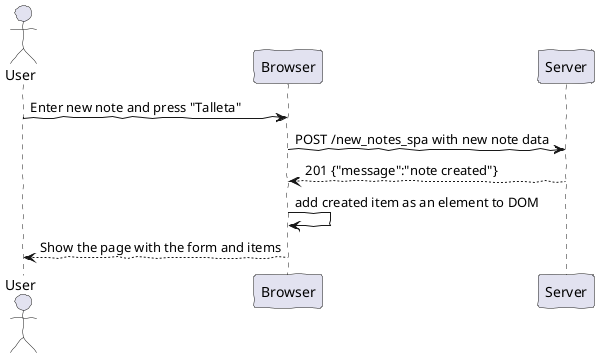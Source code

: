 @startuml
skinparam handwritten true
actor User as A
participant Browser as B
participant Server as C

A -> B: Enter new note and press "Talleta"
B -> C: POST /new_notes_spa with new note data
C --> B: 201 {"message":"note created"}
B -> B: add created item as an element to DOM
B --> A: Show the page with the form and items
@enduml
